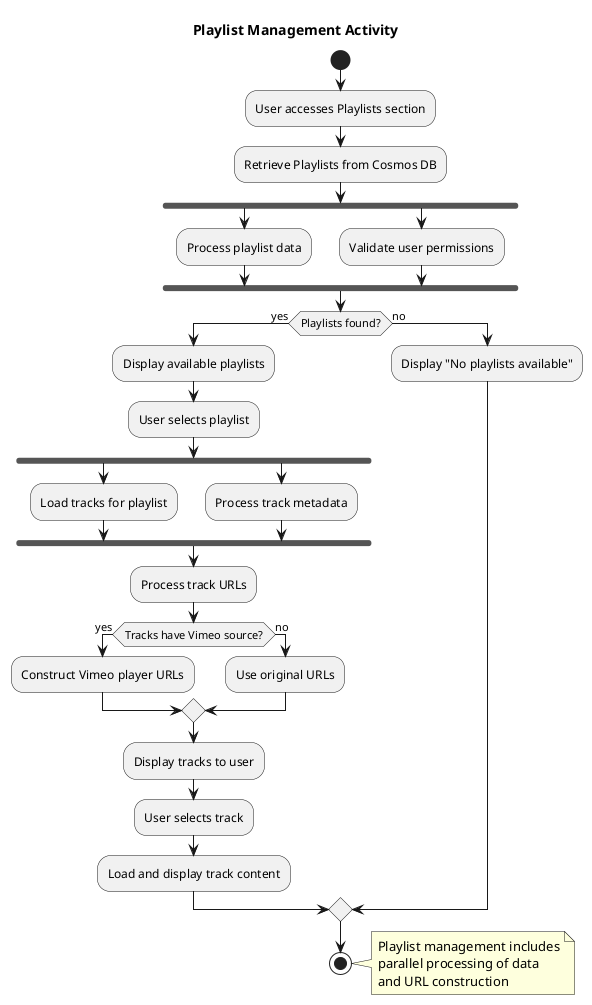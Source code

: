 @startuml ac-playlist-management


title Playlist Management Activity

start

:User accesses Playlists section;
:Retrieve Playlists from Cosmos DB;

fork
  :Process playlist data;
fork again
  :Validate user permissions;
end fork

if (Playlists found?) then (yes)
  :Display available playlists;
  :User selects playlist;
  
  fork
    :Load tracks for playlist;
  fork again
    :Process track metadata;
  end fork
  
  :Process track URLs;
  
  if (Tracks have Vimeo source?) then (yes)
    :Construct Vimeo player URLs;
  else (no)
    :Use original URLs;
  endif
  
  :Display tracks to user;
  :User selects track;
  :Load and display track content;
else (no)
  :Display "No playlists available";
endif

stop

note right
  Playlist management includes
  parallel processing of data
  and URL construction
end note

@enduml
